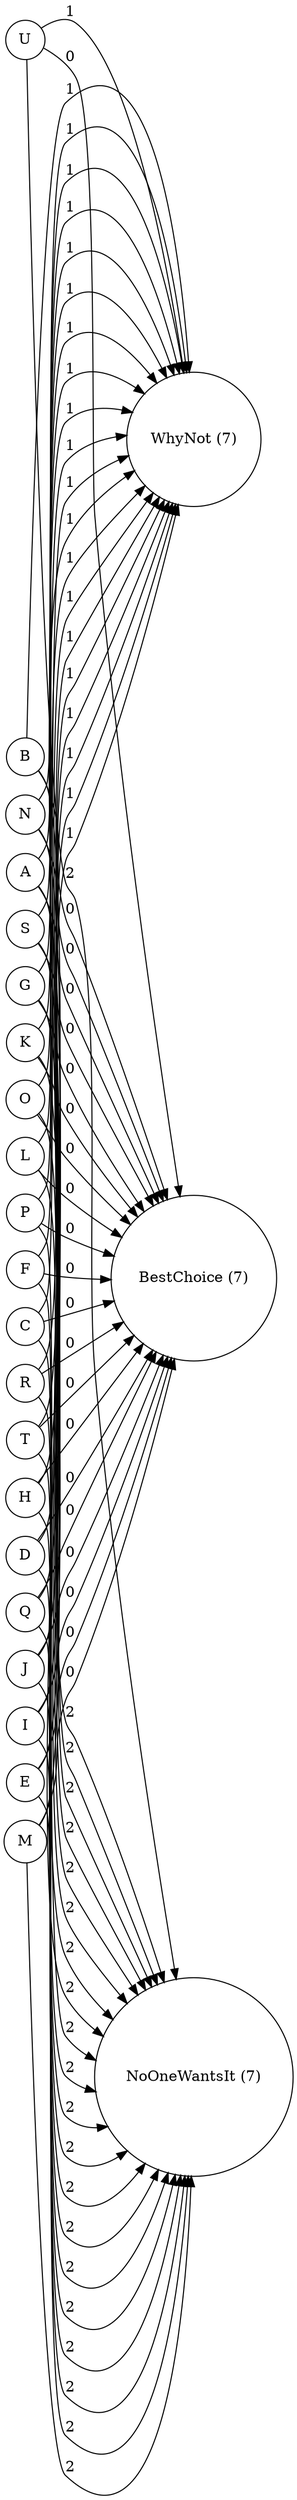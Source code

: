 digraph {
	rankdir=LR;
	node [shape = circle];
	U -> "NoOneWantsIt (7)" [ label = "2" ];
	U -> "WhyNot (7)" [ label = "1" ];
	U -> "BestChoice (7)" [ label = "0" ];
	T -> "NoOneWantsIt (7)" [ label = "2" ];
	T -> "WhyNot (7)" [ label = "1" ];
	T -> "BestChoice (7)" [ label = "0" ];
	S -> "NoOneWantsIt (7)" [ label = "2" ];
	S -> "WhyNot (7)" [ label = "1" ];
	S -> "BestChoice (7)" [ label = "0" ];
	R -> "NoOneWantsIt (7)" [ label = "2" ];
	R -> "WhyNot (7)" [ label = "1" ];
	R -> "BestChoice (7)" [ label = "0" ];
	Q -> "NoOneWantsIt (7)" [ label = "2" ];
	Q -> "WhyNot (7)" [ label = "1" ];
	Q -> "BestChoice (7)" [ label = "0" ];
	P -> "NoOneWantsIt (7)" [ label = "2" ];
	P -> "WhyNot (7)" [ label = "1" ];
	P -> "BestChoice (7)" [ label = "0" ];
	O -> "NoOneWantsIt (7)" [ label = "2" ];
	O -> "WhyNot (7)" [ label = "1" ];
	O -> "BestChoice (7)" [ label = "0" ];
	N -> "NoOneWantsIt (7)" [ label = "2" ];
	N -> "WhyNot (7)" [ label = "1" ];
	N -> "BestChoice (7)" [ label = "0" ];
	M -> "NoOneWantsIt (7)" [ label = "2" ];
	M -> "WhyNot (7)" [ label = "1" ];
	M -> "BestChoice (7)" [ label = "0" ];
	L -> "NoOneWantsIt (7)" [ label = "2" ];
	L -> "WhyNot (7)" [ label = "1" ];
	L -> "BestChoice (7)" [ label = "0" ];
	K -> "NoOneWantsIt (7)" [ label = "2" ];
	K -> "WhyNot (7)" [ label = "1" ];
	K -> "BestChoice (7)" [ label = "0" ];
	J -> "NoOneWantsIt (7)" [ label = "2" ];
	J -> "WhyNot (7)" [ label = "1" ];
	J -> "BestChoice (7)" [ label = "0" ];
	I -> "NoOneWantsIt (7)" [ label = "2" ];
	I -> "WhyNot (7)" [ label = "1" ];
	I -> "BestChoice (7)" [ label = "0" ];
	H -> "NoOneWantsIt (7)" [ label = "2" ];
	H -> "WhyNot (7)" [ label = "1" ];
	H -> "BestChoice (7)" [ label = "0" ];
	G -> "NoOneWantsIt (7)" [ label = "2" ];
	G -> "WhyNot (7)" [ label = "1" ];
	G -> "BestChoice (7)" [ label = "0" ];
	F -> "NoOneWantsIt (7)" [ label = "2" ];
	F -> "WhyNot (7)" [ label = "1" ];
	F -> "BestChoice (7)" [ label = "0" ];
	E -> "NoOneWantsIt (7)" [ label = "2" ];
	E -> "WhyNot (7)" [ label = "1" ];
	E -> "BestChoice (7)" [ label = "0" ];
	D -> "NoOneWantsIt (7)" [ label = "2" ];
	D -> "WhyNot (7)" [ label = "1" ];
	D -> "BestChoice (7)" [ label = "0" ];
	C -> "NoOneWantsIt (7)" [ label = "2" ];
	C -> "WhyNot (7)" [ label = "1" ];
	C -> "BestChoice (7)" [ label = "0" ];
	B -> "NoOneWantsIt (7)" [ label = "2" ];
	B -> "WhyNot (7)" [ label = "1" ];
	B -> "BestChoice (7)" [ label = "0" ];
	A -> "NoOneWantsIt (7)" [ label = "2" ];
	A -> "WhyNot (7)" [ label = "1" ];
	A -> "BestChoice (7)" [ label = "0" ];
}
